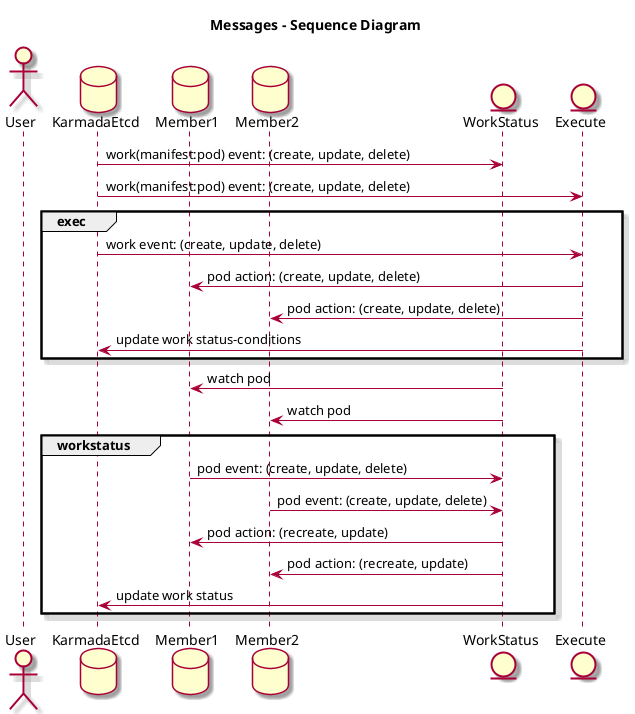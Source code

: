 @startuml

skin rose

title "Messages - Sequence Diagram"



actor User
database "KarmadaEtcd" as cp
database "Member1" as m1
database "Member2" as m2

entity "WorkStatus" as wsc
entity "Execute" as exec


cp -> wsc: work(manifest:pod) event: (create, update, delete)
cp -> exec:  work(manifest:pod) event: (create, update, delete)


group exec
    cp -> exec: work event: (create, update, delete)
    exec -> m1: pod action: (create, update, delete)
    exec -> m2: pod action: (create, update, delete)
    exec -> cp: update work status-conditions
end

wsc -> m1: watch pod
wsc -> m2: watch pod


group workstatus
    m1 -> wsc: pod event: (create, update, delete)
    m2 -> wsc: pod event: (create, update, delete)
    wsc -> m1: pod action: (recreate, update)
    wsc -> m2: pod action: (recreate, update)
    wsc -> cp: update work status
end

@enduml
